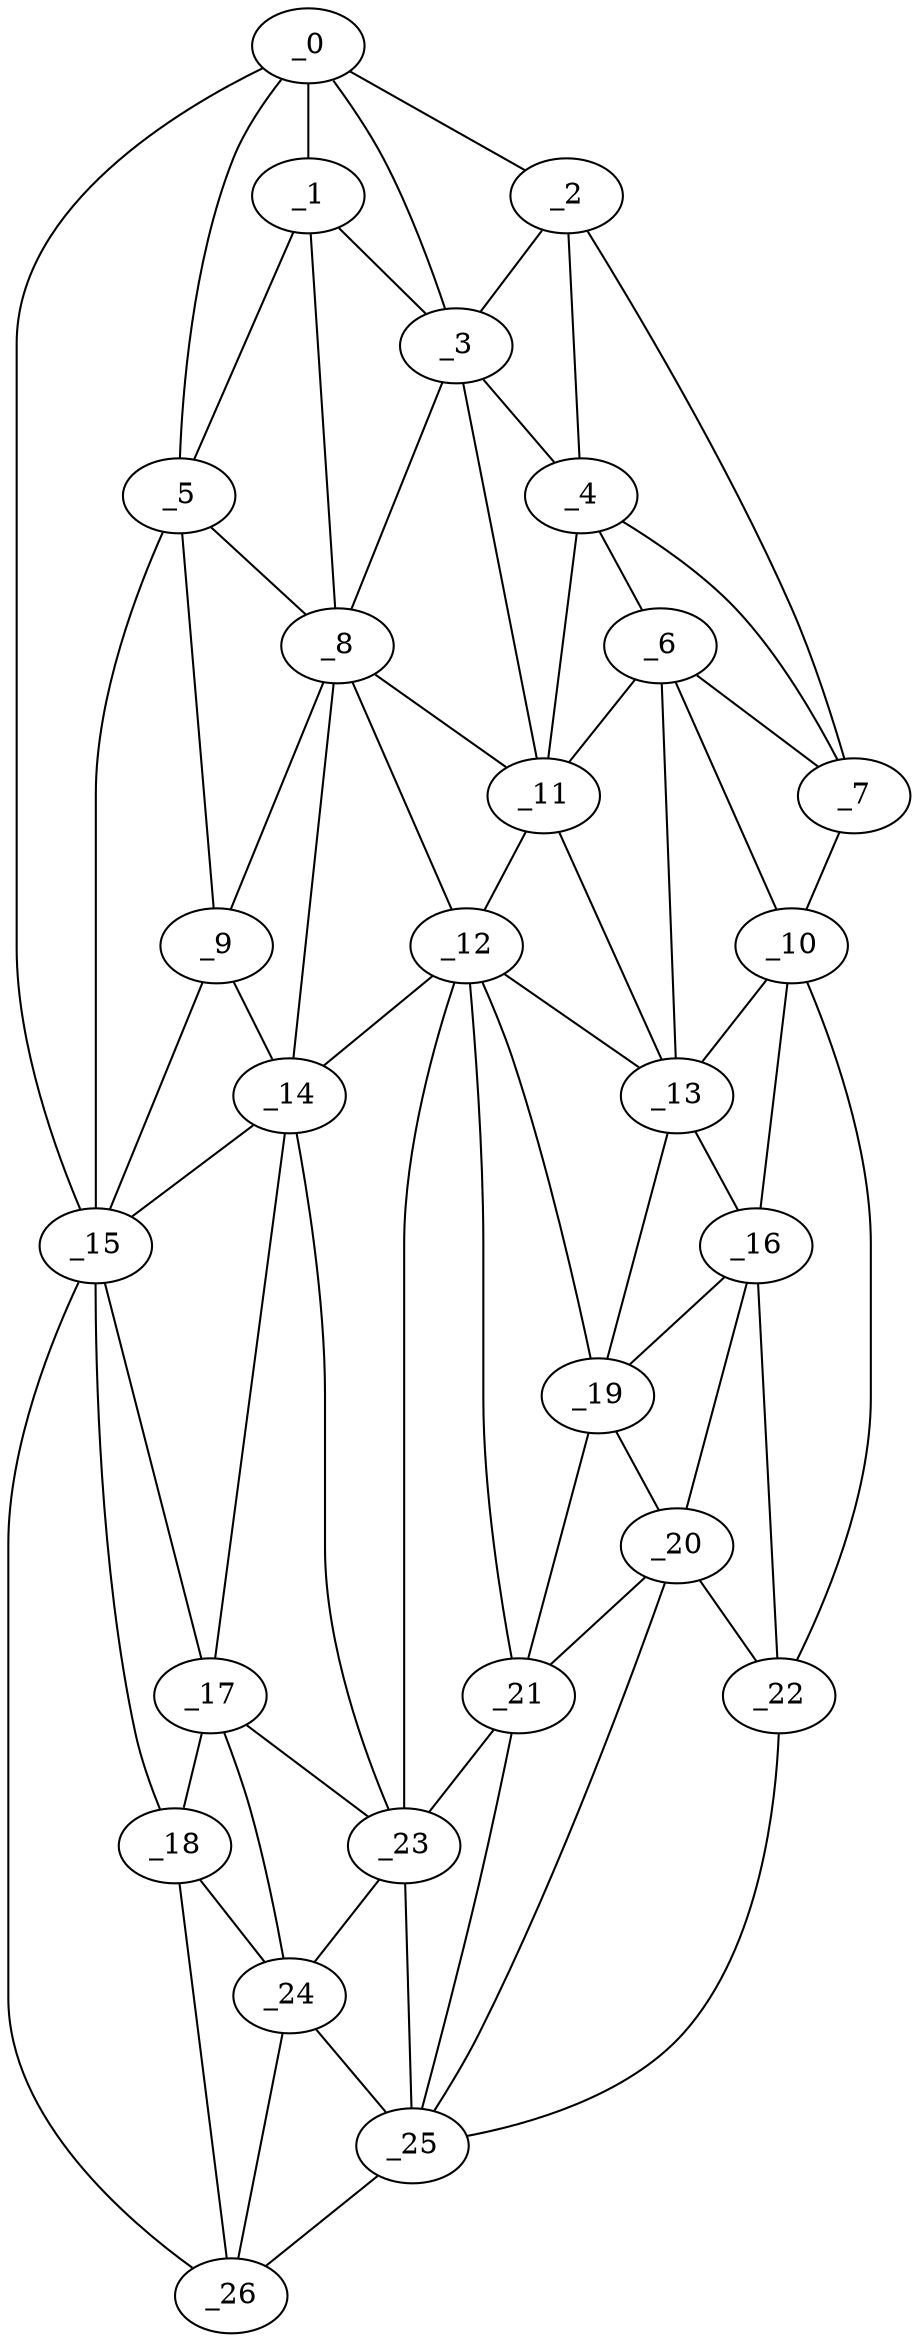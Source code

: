 graph "obj66__210.gxl" {
	_0	 [x=4,
		y=81];
	_1	 [x=28,
		y=86];
	_0 -- _1	 [valence=2];
	_2	 [x=29,
		y=20];
	_0 -- _2	 [valence=1];
	_3	 [x=40,
		y=25];
	_0 -- _3	 [valence=2];
	_5	 [x=59,
		y=100];
	_0 -- _5	 [valence=1];
	_15	 [x=88,
		y=118];
	_0 -- _15	 [valence=1];
	_1 -- _3	 [valence=2];
	_1 -- _5	 [valence=2];
	_8	 [x=71,
		y=76];
	_1 -- _8	 [valence=2];
	_2 -- _3	 [valence=2];
	_4	 [x=53,
		y=24];
	_2 -- _4	 [valence=2];
	_7	 [x=69,
		y=8];
	_2 -- _7	 [valence=1];
	_3 -- _4	 [valence=1];
	_3 -- _8	 [valence=2];
	_11	 [x=75,
		y=70];
	_3 -- _11	 [valence=1];
	_6	 [x=65,
		y=24];
	_4 -- _6	 [valence=2];
	_4 -- _7	 [valence=2];
	_4 -- _11	 [valence=2];
	_5 -- _8	 [valence=2];
	_9	 [x=71,
		y=85];
	_5 -- _9	 [valence=2];
	_5 -- _15	 [valence=2];
	_6 -- _7	 [valence=2];
	_10	 [x=75,
		y=10];
	_6 -- _10	 [valence=2];
	_6 -- _11	 [valence=1];
	_13	 [x=84,
		y=27];
	_6 -- _13	 [valence=2];
	_7 -- _10	 [valence=1];
	_8 -- _9	 [valence=2];
	_8 -- _11	 [valence=1];
	_12	 [x=83,
		y=69];
	_8 -- _12	 [valence=2];
	_14	 [x=87,
		y=86];
	_8 -- _14	 [valence=2];
	_9 -- _14	 [valence=2];
	_9 -- _15	 [valence=2];
	_10 -- _13	 [valence=1];
	_16	 [x=94,
		y=26];
	_10 -- _16	 [valence=2];
	_22	 [x=105,
		y=23];
	_10 -- _22	 [valence=1];
	_11 -- _12	 [valence=2];
	_11 -- _13	 [valence=1];
	_12 -- _13	 [valence=2];
	_12 -- _14	 [valence=2];
	_19	 [x=101,
		y=41];
	_12 -- _19	 [valence=2];
	_21	 [x=104,
		y=48];
	_12 -- _21	 [valence=1];
	_23	 [x=107,
		y=63];
	_12 -- _23	 [valence=2];
	_13 -- _16	 [valence=2];
	_13 -- _19	 [valence=2];
	_14 -- _15	 [valence=1];
	_17	 [x=94,
		y=92];
	_14 -- _17	 [valence=2];
	_14 -- _23	 [valence=1];
	_15 -- _17	 [valence=2];
	_18	 [x=98,
		y=97];
	_15 -- _18	 [valence=2];
	_26	 [x=124,
		y=93];
	_15 -- _26	 [valence=1];
	_16 -- _19	 [valence=2];
	_20	 [x=103,
		y=31];
	_16 -- _20	 [valence=2];
	_16 -- _22	 [valence=1];
	_17 -- _18	 [valence=2];
	_17 -- _23	 [valence=1];
	_24	 [x=122,
		y=75];
	_17 -- _24	 [valence=2];
	_18 -- _24	 [valence=1];
	_18 -- _26	 [valence=1];
	_19 -- _20	 [valence=1];
	_19 -- _21	 [valence=2];
	_20 -- _21	 [valence=2];
	_20 -- _22	 [valence=1];
	_25	 [x=124,
		y=68];
	_20 -- _25	 [valence=1];
	_21 -- _23	 [valence=2];
	_21 -- _25	 [valence=2];
	_22 -- _25	 [valence=1];
	_23 -- _24	 [valence=1];
	_23 -- _25	 [valence=1];
	_24 -- _25	 [valence=1];
	_24 -- _26	 [valence=2];
	_25 -- _26	 [valence=1];
}
